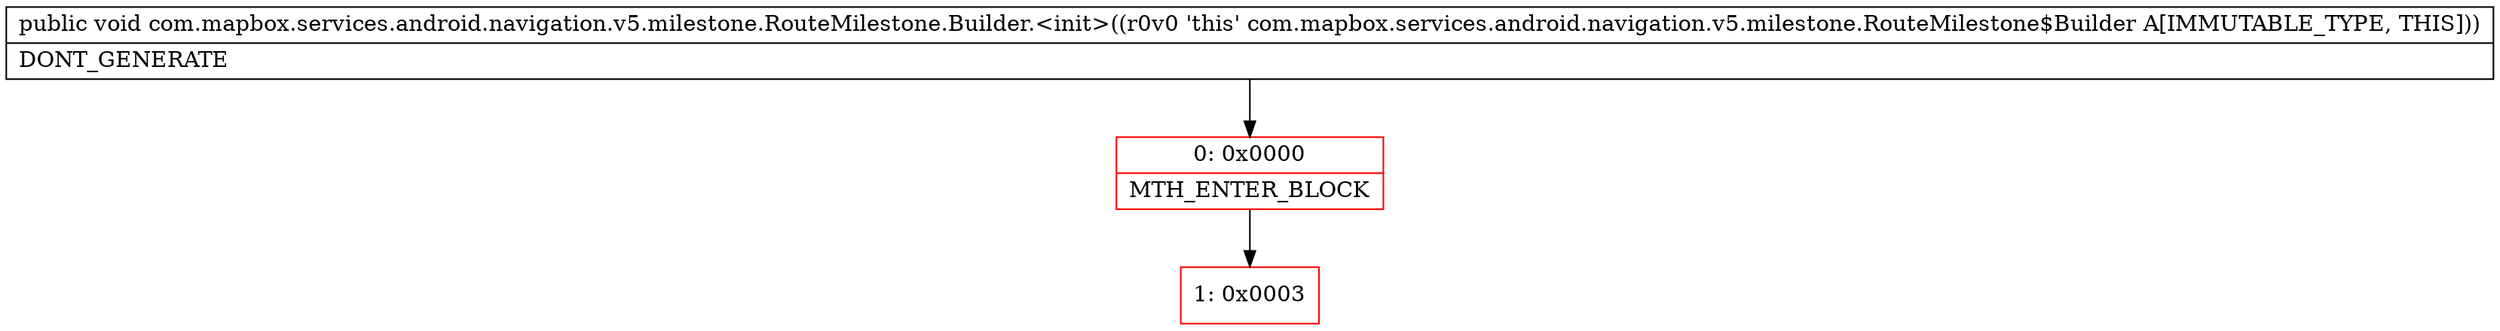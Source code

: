 digraph "CFG forcom.mapbox.services.android.navigation.v5.milestone.RouteMilestone.Builder.\<init\>()V" {
subgraph cluster_Region_1779395577 {
label = "R(0)";
node [shape=record,color=blue];
}
Node_0 [shape=record,color=red,label="{0\:\ 0x0000|MTH_ENTER_BLOCK\l}"];
Node_1 [shape=record,color=red,label="{1\:\ 0x0003}"];
MethodNode[shape=record,label="{public void com.mapbox.services.android.navigation.v5.milestone.RouteMilestone.Builder.\<init\>((r0v0 'this' com.mapbox.services.android.navigation.v5.milestone.RouteMilestone$Builder A[IMMUTABLE_TYPE, THIS]))  | DONT_GENERATE\l}"];
MethodNode -> Node_0;
Node_0 -> Node_1;
}

